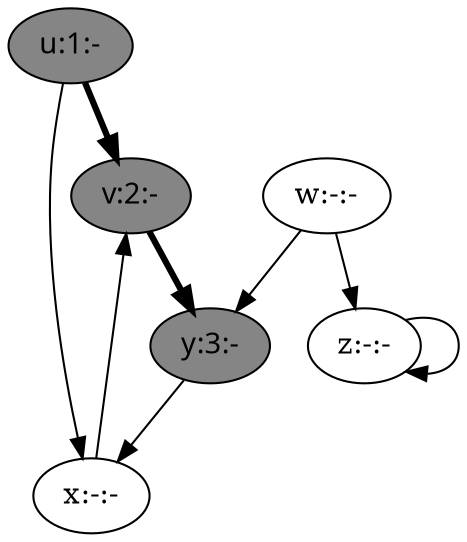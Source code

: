 Digraph {
u [ label="u:1:-" style=filled fontname="time-bold" fillcolor=gray52 ];
v [ label="v:2:-" style=filled fontname="time-bold" fillcolor=gray52 ];
w [ label="w:-:-" ];
x [ label="x:-:-" ];
y [ label="y:3:-" style=filled fontname="time-bold" fillcolor=gray52 ];
z [ label="z:-:-" ];
u->x[label="", penwidth=1];
u->v[label="", penwidth=3];
v->y[label="", penwidth=3];
w->y[label="", penwidth=1];
w->z[label="", penwidth=1];
x->v[label="", penwidth=1];
y->x[label="", penwidth=1];
z->z[label="", penwidth=1];
}